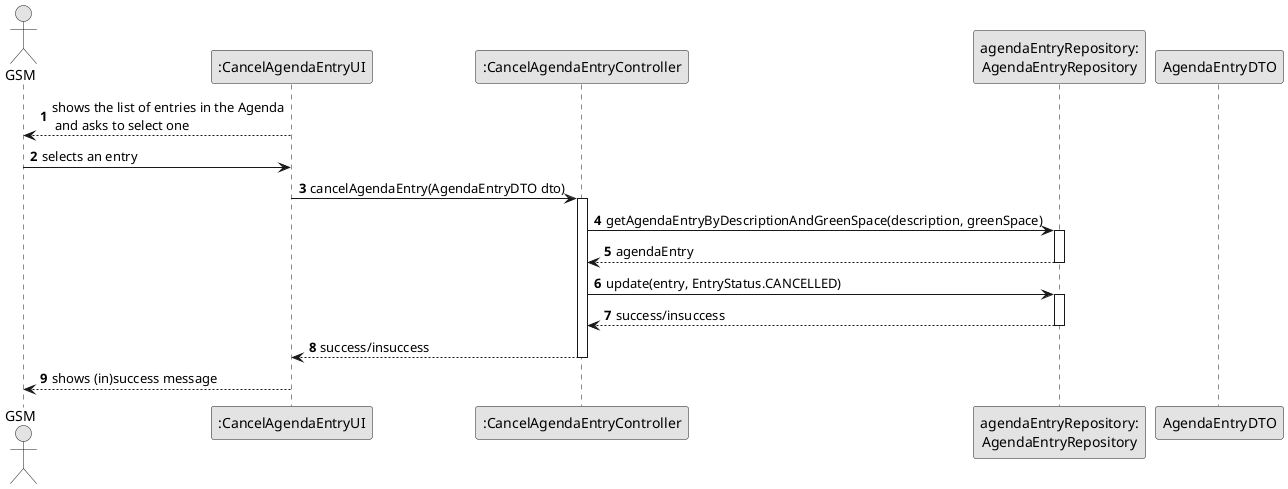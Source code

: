 @startuml
skinparam monochrome true
skinparam packageStyle rectangle
skinparam shadowing false

autonumber

actor "GSM" as GSM
participant ":CancelAgendaEntryUI" as UI
participant ":CancelAgendaEntryController" as CTRL
participant "agendaEntryRepository:\nAgendaEntryRepository" as Repo
participant "AgendaEntryDTO" as AgendaEntryDTO

UI --> GSM : shows the list of entries in the Agenda\n and asks to select one
GSM -> UI: selects an entry
UI -> CTRL: cancelAgendaEntry(AgendaEntryDTO dto)
deactivate AgendaEntryDTO
activate CTRL

CTRL -> Repo: getAgendaEntryByDescriptionAndGreenSpace(description, greenSpace)
activate Repo
Repo --> CTRL: agendaEntry
deactivate Repo

CTRL -> Repo: update(entry, EntryStatus.CANCELLED)
activate Repo
Repo --> CTRL: success/insuccess
deactivate Repo

CTRL --> UI : success/insuccess
deactivate CTRL
UI --> GSM : shows (in)success message
deactivate UI

deactivate GSM

@enduml
